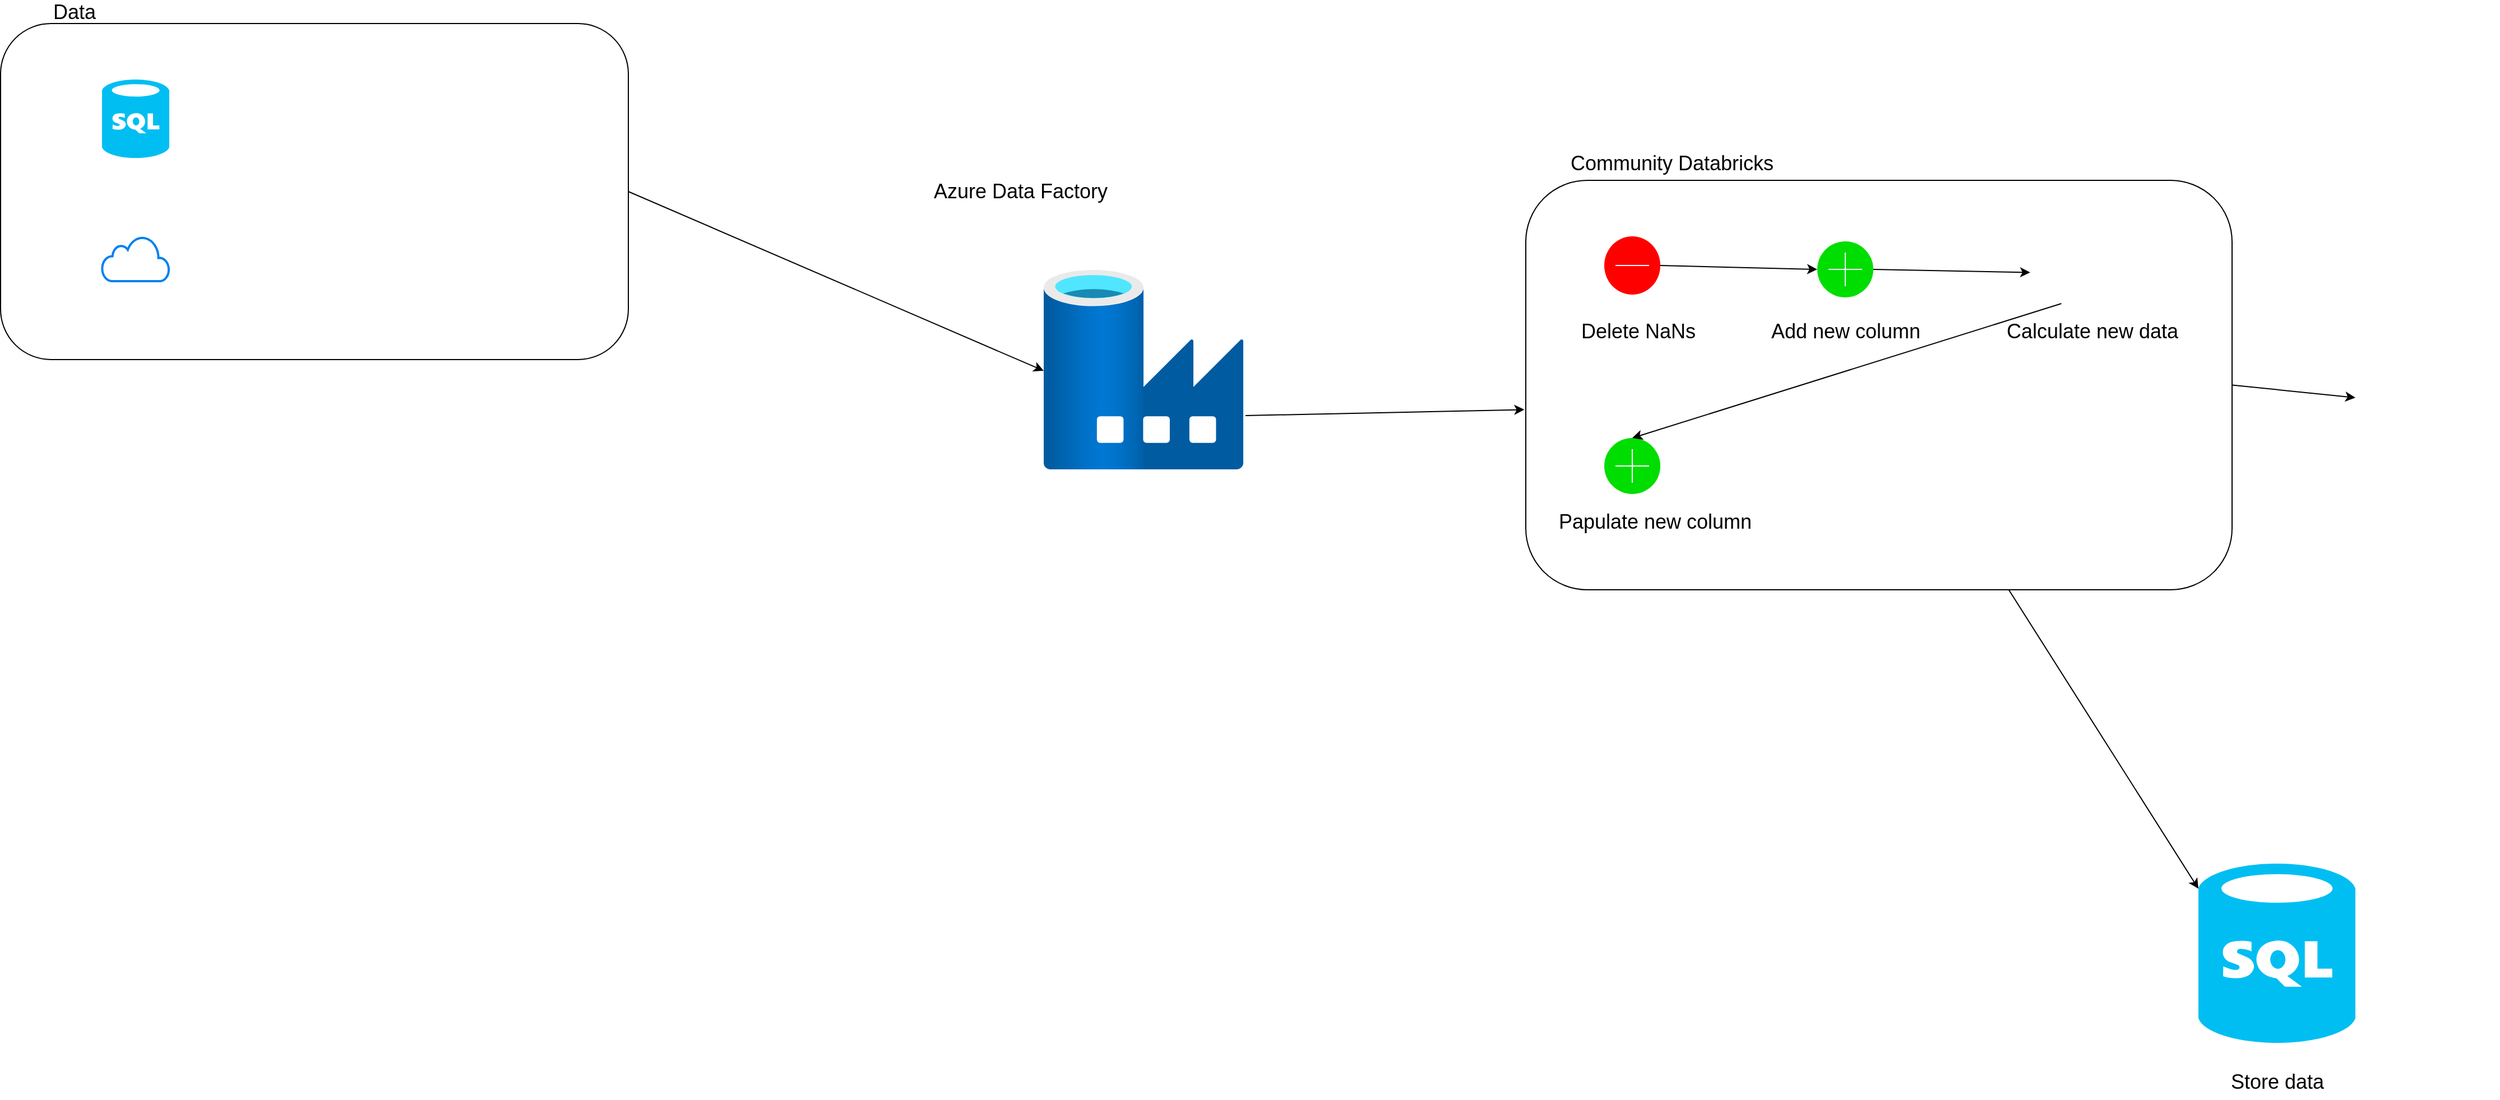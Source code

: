 <mxfile version="17.4.6" type="device"><diagram id="g9uC62_34IVaIhMIfDl6" name="Page-1"><mxGraphModel dx="1422" dy="794" grid="1" gridSize="10" guides="1" tooltips="1" connect="1" arrows="1" fold="1" page="1" pageScale="1" pageWidth="1169" pageHeight="1654" math="0" shadow="0"><root><mxCell id="0"/><mxCell id="1" parent="0"/><mxCell id="prrVMuxVoXiOXLE3SWhj-2" value="" style="rounded=1;whiteSpace=wrap;html=1;" parent="1" vertex="1"><mxGeometry x="89.5" y="290" width="560" height="300" as="geometry"/></mxCell><mxCell id="prrVMuxVoXiOXLE3SWhj-3" value="&lt;font style=&quot;font-size: 18px&quot;&gt;Data&lt;/font&gt;" style="text;html=1;align=center;verticalAlign=middle;resizable=0;points=[];autosize=1;strokeColor=none;fillColor=none;" parent="1" vertex="1"><mxGeometry x="130" y="270" width="50" height="20" as="geometry"/></mxCell><mxCell id="prrVMuxVoXiOXLE3SWhj-4" value="" style="verticalLabelPosition=bottom;html=1;verticalAlign=top;align=center;strokeColor=none;fillColor=#00BEF2;shape=mxgraph.azure.sql_database;fontSize=18;" parent="1" vertex="1"><mxGeometry x="180" y="340" width="60" height="70" as="geometry"/></mxCell><mxCell id="prrVMuxVoXiOXLE3SWhj-5" value="" style="shape=image;html=1;verticalAlign=top;verticalLabelPosition=bottom;labelBackgroundColor=#ffffff;imageAspect=0;aspect=fixed;image=https://cdn1.iconfinder.com/data/icons/bootstrap-vol-3/16/filetype-csv-128.png;fontSize=18;" parent="1" vertex="1"><mxGeometry x="335" y="340" width="70" height="70" as="geometry"/></mxCell><mxCell id="prrVMuxVoXiOXLE3SWhj-6" value="" style="shape=image;html=1;verticalAlign=top;verticalLabelPosition=bottom;labelBackgroundColor=#ffffff;imageAspect=0;aspect=fixed;image=https://cdn1.iconfinder.com/data/icons/bootstrap-vol-3/16/filetype-txt-128.png;fontSize=18;" parent="1" vertex="1"><mxGeometry x="510" y="340" width="75" height="75" as="geometry"/></mxCell><mxCell id="prrVMuxVoXiOXLE3SWhj-8" value="" style="html=1;verticalLabelPosition=bottom;align=center;labelBackgroundColor=#ffffff;verticalAlign=top;strokeWidth=2;strokeColor=#0080F0;shadow=0;dashed=0;shape=mxgraph.ios7.icons.cloud;fontSize=18;" parent="1" vertex="1"><mxGeometry x="180" y="480" width="60" height="40" as="geometry"/></mxCell><mxCell id="prrVMuxVoXiOXLE3SWhj-9" value="" style="shape=image;html=1;verticalAlign=top;verticalLabelPosition=bottom;labelBackgroundColor=#ffffff;imageAspect=0;aspect=fixed;image=https://cdn1.iconfinder.com/data/icons/bootstrap-vol-3/16/filetype-json-128.png;fontSize=18;" parent="1" vertex="1"><mxGeometry x="335" y="465.5" width="69" height="69" as="geometry"/></mxCell><mxCell id="prrVMuxVoXiOXLE3SWhj-10" value="" style="aspect=fixed;html=1;points=[];align=center;image;fontSize=12;image=img/lib/azure2/databases/Data_Factory.svg;" parent="1" vertex="1"><mxGeometry x="1020" y="510" width="178" height="178" as="geometry"/></mxCell><mxCell id="prrVMuxVoXiOXLE3SWhj-11" value="Azure Data Factory" style="text;html=1;align=center;verticalAlign=middle;resizable=0;points=[];autosize=1;strokeColor=none;fillColor=none;fontSize=18;" parent="1" vertex="1"><mxGeometry x="914" y="425" width="170" height="30" as="geometry"/></mxCell><mxCell id="prrVMuxVoXiOXLE3SWhj-16" value="" style="endArrow=classic;html=1;rounded=0;fontSize=18;exitX=1;exitY=0.5;exitDx=0;exitDy=0;" parent="1" source="prrVMuxVoXiOXLE3SWhj-2" edge="1"><mxGeometry width="50" height="50" relative="1" as="geometry"><mxPoint x="970" y="650" as="sourcePoint"/><mxPoint x="1020" y="600" as="targetPoint"/></mxGeometry></mxCell><mxCell id="prrVMuxVoXiOXLE3SWhj-17" value="" style="rounded=1;whiteSpace=wrap;html=1;fontSize=18;" parent="1" vertex="1"><mxGeometry x="1450" y="430" width="630" height="365.5" as="geometry"/></mxCell><mxCell id="prrVMuxVoXiOXLE3SWhj-18" value="Community Databricks" style="text;html=1;align=center;verticalAlign=middle;resizable=0;points=[];autosize=1;strokeColor=none;fillColor=none;fontSize=18;" parent="1" vertex="1"><mxGeometry x="1480" y="400" width="200" height="30" as="geometry"/></mxCell><mxCell id="prrVMuxVoXiOXLE3SWhj-19" value="" style="endArrow=classic;html=1;rounded=0;fontSize=18;entryX=-0.002;entryY=0.56;entryDx=0;entryDy=0;entryPerimeter=0;" parent="1" target="prrVMuxVoXiOXLE3SWhj-17" edge="1"><mxGeometry width="50" height="50" relative="1" as="geometry"><mxPoint x="1200" y="640" as="sourcePoint"/><mxPoint x="1460" y="600" as="targetPoint"/></mxGeometry></mxCell><mxCell id="prrVMuxVoXiOXLE3SWhj-20" value="" style="html=1;verticalLabelPosition=bottom;labelBackgroundColor=#ffffff;verticalAlign=top;shadow=0;dashed=0;strokeWidth=2;shape=mxgraph.ios7.misc.delete;fillColor=#ff0000;strokeColor=#ffffff;sketch=0;fontSize=18;" parent="1" vertex="1"><mxGeometry x="1520" y="480" width="50" height="52" as="geometry"/></mxCell><mxCell id="prrVMuxVoXiOXLE3SWhj-21" value="Delete NaNs" style="text;html=1;align=center;verticalAlign=middle;resizable=0;points=[];autosize=1;strokeColor=none;fillColor=none;fontSize=18;" parent="1" vertex="1"><mxGeometry x="1490" y="550" width="120" height="30" as="geometry"/></mxCell><mxCell id="prrVMuxVoXiOXLE3SWhj-22" value="Add new column" style="text;html=1;align=center;verticalAlign=middle;resizable=0;points=[];autosize=1;strokeColor=none;fillColor=none;fontSize=18;" parent="1" vertex="1"><mxGeometry x="1660" y="550" width="150" height="30" as="geometry"/></mxCell><mxCell id="prrVMuxVoXiOXLE3SWhj-23" value="" style="html=1;verticalLabelPosition=bottom;labelBackgroundColor=#ffffff;verticalAlign=top;shadow=0;dashed=0;strokeWidth=2;shape=mxgraph.ios7.misc.add;fillColor=#00dd00;strokeColor=#ffffff;sketch=0;fontSize=18;" parent="1" vertex="1"><mxGeometry x="1710" y="484.5" width="50" height="50" as="geometry"/></mxCell><mxCell id="prrVMuxVoXiOXLE3SWhj-24" value="" style="endArrow=classic;html=1;rounded=0;fontSize=18;exitX=1;exitY=0.5;exitDx=0;exitDy=0;exitPerimeter=0;entryX=0;entryY=0.5;entryDx=0;entryDy=0;entryPerimeter=0;" parent="1" source="prrVMuxVoXiOXLE3SWhj-20" target="prrVMuxVoXiOXLE3SWhj-23" edge="1"><mxGeometry width="50" height="50" relative="1" as="geometry"><mxPoint x="1640" y="560" as="sourcePoint"/><mxPoint x="1610" y="480" as="targetPoint"/></mxGeometry></mxCell><mxCell id="prrVMuxVoXiOXLE3SWhj-25" value="" style="shape=image;html=1;verticalAlign=top;verticalLabelPosition=bottom;labelBackgroundColor=#ffffff;imageAspect=0;aspect=fixed;image=https://cdn0.iconfinder.com/data/icons/education-1006/32/calculator_finance_calculate_button_mathematics_calculation_office_technology_math_digital-128.png;fontSize=18;" parent="1" vertex="1"><mxGeometry x="1900" y="484.5" width="55.5" height="55.5" as="geometry"/></mxCell><mxCell id="prrVMuxVoXiOXLE3SWhj-26" value="Calculate new data" style="text;html=1;align=center;verticalAlign=middle;resizable=0;points=[];autosize=1;strokeColor=none;fillColor=none;fontSize=18;" parent="1" vertex="1"><mxGeometry x="1870" y="550" width="170" height="30" as="geometry"/></mxCell><mxCell id="prrVMuxVoXiOXLE3SWhj-27" value="" style="endArrow=classic;html=1;rounded=0;fontSize=18;entryX=0;entryY=0.5;entryDx=0;entryDy=0;exitX=1;exitY=0.5;exitDx=0;exitDy=0;exitPerimeter=0;" parent="1" source="prrVMuxVoXiOXLE3SWhj-23" target="prrVMuxVoXiOXLE3SWhj-25" edge="1"><mxGeometry width="50" height="50" relative="1" as="geometry"><mxPoint x="1410" y="650" as="sourcePoint"/><mxPoint x="1460" y="600" as="targetPoint"/></mxGeometry></mxCell><mxCell id="prrVMuxVoXiOXLE3SWhj-28" value="" style="html=1;verticalLabelPosition=bottom;labelBackgroundColor=#ffffff;verticalAlign=top;shadow=0;dashed=0;strokeWidth=2;shape=mxgraph.ios7.misc.add;fillColor=#00dd00;strokeColor=#ffffff;sketch=0;fontSize=18;" parent="1" vertex="1"><mxGeometry x="1520" y="660" width="50" height="50" as="geometry"/></mxCell><mxCell id="prrVMuxVoXiOXLE3SWhj-29" value="" style="endArrow=classic;html=1;rounded=0;fontSize=18;exitX=0.5;exitY=1;exitDx=0;exitDy=0;entryX=0.5;entryY=0;entryDx=0;entryDy=0;entryPerimeter=0;" parent="1" source="prrVMuxVoXiOXLE3SWhj-25" target="prrVMuxVoXiOXLE3SWhj-28" edge="1"><mxGeometry width="50" height="50" relative="1" as="geometry"><mxPoint x="1410" y="650" as="sourcePoint"/><mxPoint x="1460" y="600" as="targetPoint"/></mxGeometry></mxCell><mxCell id="prrVMuxVoXiOXLE3SWhj-30" value="Papulate new column" style="text;html=1;align=center;verticalAlign=middle;resizable=0;points=[];autosize=1;strokeColor=none;fillColor=none;fontSize=18;" parent="1" vertex="1"><mxGeometry x="1470" y="720" width="190" height="30" as="geometry"/></mxCell><mxCell id="prrVMuxVoXiOXLE3SWhj-31" value="" style="verticalLabelPosition=bottom;html=1;verticalAlign=top;align=center;strokeColor=none;fillColor=#00BEF2;shape=mxgraph.azure.sql_database;fontSize=18;" parent="1" vertex="1"><mxGeometry x="2050" y="1040" width="140" height="160" as="geometry"/></mxCell><mxCell id="prrVMuxVoXiOXLE3SWhj-32" value="" style="endArrow=classic;html=1;rounded=0;fontSize=18;entryX=0;entryY=0.14;entryDx=0;entryDy=0;entryPerimeter=0;" parent="1" source="prrVMuxVoXiOXLE3SWhj-17" target="prrVMuxVoXiOXLE3SWhj-31" edge="1"><mxGeometry width="50" height="50" relative="1" as="geometry"><mxPoint x="1790" y="910" as="sourcePoint"/><mxPoint x="1840" y="860" as="targetPoint"/></mxGeometry></mxCell><mxCell id="prrVMuxVoXiOXLE3SWhj-33" value="Store data" style="text;html=1;align=center;verticalAlign=middle;resizable=0;points=[];autosize=1;strokeColor=none;fillColor=none;fontSize=18;" parent="1" vertex="1"><mxGeometry x="2070" y="1220" width="100" height="30" as="geometry"/></mxCell><mxCell id="h1tcbC5gdxTQAJDikmce-1" value="" style="shape=image;html=1;verticalAlign=top;verticalLabelPosition=bottom;labelBackgroundColor=#ffffff;imageAspect=0;aspect=fixed;image=https://cdn1.iconfinder.com/data/icons/bootstrap-vol-3/16/filetype-json-128.png" vertex="1" parent="1"><mxGeometry x="2190" y="560" width="128" height="128" as="geometry"/></mxCell><mxCell id="h1tcbC5gdxTQAJDikmce-2" value="" style="endArrow=classic;html=1;rounded=0;exitX=1;exitY=0.5;exitDx=0;exitDy=0;entryX=0;entryY=0.5;entryDx=0;entryDy=0;" edge="1" parent="1" source="prrVMuxVoXiOXLE3SWhj-17" target="h1tcbC5gdxTQAJDikmce-1"><mxGeometry width="50" height="50" relative="1" as="geometry"><mxPoint x="2160" y="830" as="sourcePoint"/><mxPoint x="2210" y="780" as="targetPoint"/></mxGeometry></mxCell></root></mxGraphModel></diagram></mxfile>
